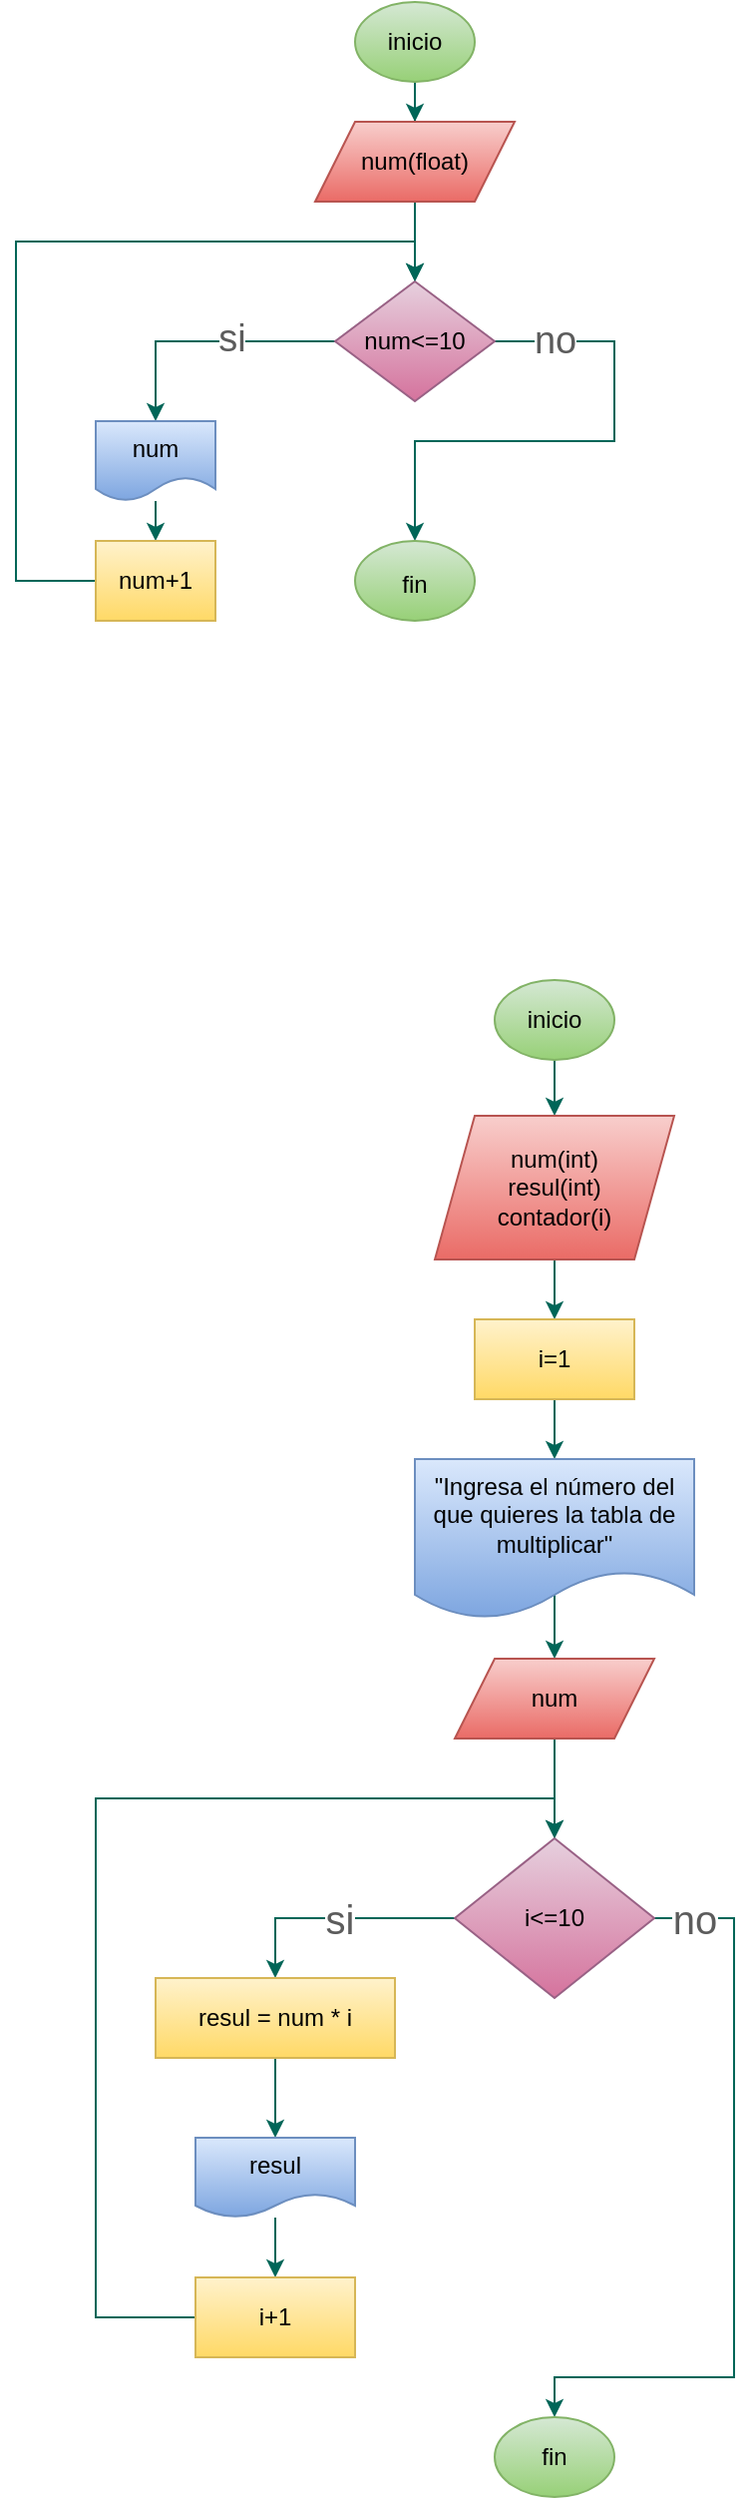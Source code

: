 <mxfile version="20.3.7" type="github">
  <diagram id="Q4db2-s4bvCndJDz3XSi" name="Página-1">
    <mxGraphModel dx="903" dy="717" grid="1" gridSize="10" guides="1" tooltips="1" connect="1" arrows="1" fold="1" page="1" pageScale="1" pageWidth="827" pageHeight="1169" math="0" shadow="0">
      <root>
        <mxCell id="0" />
        <mxCell id="1" parent="0" />
        <mxCell id="GViWUZa-_9Rp_wJjBwSQ-3" value="" style="edgeStyle=orthogonalEdgeStyle;rounded=0;orthogonalLoop=1;jettySize=auto;html=1;strokeColor=#006658;fontColor=#5C5C5C;fillColor=#21C0A5;" edge="1" parent="1" source="GViWUZa-_9Rp_wJjBwSQ-1" target="GViWUZa-_9Rp_wJjBwSQ-2">
          <mxGeometry relative="1" as="geometry" />
        </mxCell>
        <mxCell id="GViWUZa-_9Rp_wJjBwSQ-1" value="inicio" style="ellipse;whiteSpace=wrap;html=1;fillColor=#d5e8d4;strokeColor=#82b366;gradientColor=#97d077;" vertex="1" parent="1">
          <mxGeometry x="330" y="80" width="60" height="40" as="geometry" />
        </mxCell>
        <mxCell id="GViWUZa-_9Rp_wJjBwSQ-5" value="" style="edgeStyle=orthogonalEdgeStyle;rounded=0;orthogonalLoop=1;jettySize=auto;html=1;strokeColor=#006658;fontColor=#5C5C5C;fillColor=#21C0A5;" edge="1" parent="1" source="GViWUZa-_9Rp_wJjBwSQ-2" target="GViWUZa-_9Rp_wJjBwSQ-4">
          <mxGeometry relative="1" as="geometry" />
        </mxCell>
        <mxCell id="GViWUZa-_9Rp_wJjBwSQ-2" value="num(float)" style="shape=parallelogram;perimeter=parallelogramPerimeter;whiteSpace=wrap;html=1;fixedSize=1;fillColor=#f8cecc;strokeColor=#b85450;gradientColor=#ea6b66;" vertex="1" parent="1">
          <mxGeometry x="310" y="140" width="100" height="40" as="geometry" />
        </mxCell>
        <mxCell id="GViWUZa-_9Rp_wJjBwSQ-9" value="" style="edgeStyle=orthogonalEdgeStyle;rounded=0;orthogonalLoop=1;jettySize=auto;html=1;strokeColor=#006658;fontColor=#5C5C5C;fillColor=#21C0A5;" edge="1" parent="1" source="GViWUZa-_9Rp_wJjBwSQ-4" target="GViWUZa-_9Rp_wJjBwSQ-8">
          <mxGeometry relative="1" as="geometry" />
        </mxCell>
        <mxCell id="GViWUZa-_9Rp_wJjBwSQ-10" value="si" style="edgeLabel;html=1;align=center;verticalAlign=middle;resizable=0;points=[];fontColor=#5C5C5C;fontSize=19;" vertex="1" connectable="0" parent="GViWUZa-_9Rp_wJjBwSQ-9">
          <mxGeometry x="-0.2" y="-1" relative="1" as="geometry">
            <mxPoint as="offset" />
          </mxGeometry>
        </mxCell>
        <mxCell id="GViWUZa-_9Rp_wJjBwSQ-15" style="edgeStyle=orthogonalEdgeStyle;rounded=0;orthogonalLoop=1;jettySize=auto;html=1;strokeColor=#006658;fontSize=19;fontColor=#5C5C5C;fillColor=#21C0A5;entryX=0.5;entryY=0;entryDx=0;entryDy=0;" edge="1" parent="1" source="GViWUZa-_9Rp_wJjBwSQ-4" target="GViWUZa-_9Rp_wJjBwSQ-17">
          <mxGeometry relative="1" as="geometry">
            <mxPoint x="480" y="360" as="targetPoint" />
            <Array as="points">
              <mxPoint x="460" y="250" />
              <mxPoint x="460" y="300" />
              <mxPoint x="360" y="300" />
            </Array>
          </mxGeometry>
        </mxCell>
        <mxCell id="GViWUZa-_9Rp_wJjBwSQ-16" value="no" style="edgeLabel;html=1;align=center;verticalAlign=middle;resizable=0;points=[];fontSize=19;fontColor=#5C5C5C;" vertex="1" connectable="0" parent="GViWUZa-_9Rp_wJjBwSQ-15">
          <mxGeometry x="-0.824" y="-1" relative="1" as="geometry">
            <mxPoint x="7" y="-1" as="offset" />
          </mxGeometry>
        </mxCell>
        <mxCell id="GViWUZa-_9Rp_wJjBwSQ-4" value="num&amp;lt;=10" style="rhombus;whiteSpace=wrap;html=1;fillColor=#e6d0de;strokeColor=#996185;gradientColor=#d5739d;" vertex="1" parent="1">
          <mxGeometry x="320" y="220" width="80" height="60" as="geometry" />
        </mxCell>
        <mxCell id="GViWUZa-_9Rp_wJjBwSQ-12" value="" style="edgeStyle=orthogonalEdgeStyle;rounded=0;orthogonalLoop=1;jettySize=auto;html=1;strokeColor=#006658;fontSize=19;fontColor=#5C5C5C;fillColor=#21C0A5;" edge="1" parent="1" source="GViWUZa-_9Rp_wJjBwSQ-8" target="GViWUZa-_9Rp_wJjBwSQ-11">
          <mxGeometry relative="1" as="geometry">
            <Array as="points">
              <mxPoint x="230" y="330" />
              <mxPoint x="230" y="330" />
            </Array>
          </mxGeometry>
        </mxCell>
        <mxCell id="GViWUZa-_9Rp_wJjBwSQ-8" value="num" style="shape=document;whiteSpace=wrap;html=1;boundedLbl=1;fillColor=#dae8fc;strokeColor=#6c8ebf;gradientColor=#7ea6e0;" vertex="1" parent="1">
          <mxGeometry x="200" y="290" width="60" height="40" as="geometry" />
        </mxCell>
        <mxCell id="GViWUZa-_9Rp_wJjBwSQ-14" style="edgeStyle=orthogonalEdgeStyle;rounded=0;orthogonalLoop=1;jettySize=auto;html=1;strokeColor=#006658;fontSize=19;fontColor=#5C5C5C;fillColor=#21C0A5;entryX=0.5;entryY=0;entryDx=0;entryDy=0;" edge="1" parent="1" source="GViWUZa-_9Rp_wJjBwSQ-11" target="GViWUZa-_9Rp_wJjBwSQ-4">
          <mxGeometry relative="1" as="geometry">
            <mxPoint x="230" y="170" as="targetPoint" />
            <Array as="points">
              <mxPoint x="160" y="370" />
              <mxPoint x="160" y="200" />
              <mxPoint x="360" y="200" />
            </Array>
          </mxGeometry>
        </mxCell>
        <mxCell id="GViWUZa-_9Rp_wJjBwSQ-11" value="num+1" style="whiteSpace=wrap;html=1;fillColor=#fff2cc;strokeColor=#d6b656;gradientColor=#ffd966;" vertex="1" parent="1">
          <mxGeometry x="200" y="350" width="60" height="40" as="geometry" />
        </mxCell>
        <mxCell id="GViWUZa-_9Rp_wJjBwSQ-17" value="&lt;font style=&quot;font-size: 12px;&quot;&gt;fin&lt;/font&gt;" style="ellipse;whiteSpace=wrap;html=1;strokeColor=#82b366;fontSize=19;fillColor=#d5e8d4;gradientColor=#97d077;" vertex="1" parent="1">
          <mxGeometry x="330" y="350" width="60" height="40" as="geometry" />
        </mxCell>
        <mxCell id="GViWUZa-_9Rp_wJjBwSQ-20" value="" style="edgeStyle=orthogonalEdgeStyle;rounded=0;orthogonalLoop=1;jettySize=auto;html=1;strokeColor=#006658;fontSize=12;fontColor=#5C5C5C;fillColor=#21C0A5;" edge="1" parent="1" source="GViWUZa-_9Rp_wJjBwSQ-18" target="GViWUZa-_9Rp_wJjBwSQ-19">
          <mxGeometry relative="1" as="geometry" />
        </mxCell>
        <mxCell id="GViWUZa-_9Rp_wJjBwSQ-18" value="inicio" style="ellipse;whiteSpace=wrap;html=1;strokeColor=#82b366;fontSize=12;fillColor=#d5e8d4;gradientColor=#97d077;" vertex="1" parent="1">
          <mxGeometry x="400" y="570" width="60" height="40" as="geometry" />
        </mxCell>
        <mxCell id="GViWUZa-_9Rp_wJjBwSQ-24" value="" style="edgeStyle=orthogonalEdgeStyle;rounded=0;orthogonalLoop=1;jettySize=auto;html=1;strokeColor=#006658;fontSize=12;fontColor=#5C5C5C;fillColor=#21C0A5;" edge="1" parent="1" source="GViWUZa-_9Rp_wJjBwSQ-19" target="GViWUZa-_9Rp_wJjBwSQ-23">
          <mxGeometry relative="1" as="geometry" />
        </mxCell>
        <mxCell id="GViWUZa-_9Rp_wJjBwSQ-19" value="num(int)&lt;br&gt;resul(int)&lt;br&gt;contador(i)" style="shape=parallelogram;perimeter=parallelogramPerimeter;whiteSpace=wrap;html=1;fixedSize=1;fillColor=#f8cecc;strokeColor=#b85450;gradientColor=#ea6b66;" vertex="1" parent="1">
          <mxGeometry x="370" y="638" width="120" height="72" as="geometry" />
        </mxCell>
        <mxCell id="GViWUZa-_9Rp_wJjBwSQ-26" value="" style="edgeStyle=orthogonalEdgeStyle;rounded=0;orthogonalLoop=1;jettySize=auto;html=1;strokeColor=#006658;fontSize=12;fontColor=#5C5C5C;fillColor=#21C0A5;" edge="1" parent="1" source="GViWUZa-_9Rp_wJjBwSQ-23" target="GViWUZa-_9Rp_wJjBwSQ-25">
          <mxGeometry relative="1" as="geometry" />
        </mxCell>
        <mxCell id="GViWUZa-_9Rp_wJjBwSQ-23" value="i=1" style="whiteSpace=wrap;html=1;fillColor=#fff2cc;strokeColor=#d6b656;gradientColor=#ffd966;" vertex="1" parent="1">
          <mxGeometry x="390" y="740" width="80" height="40" as="geometry" />
        </mxCell>
        <mxCell id="GViWUZa-_9Rp_wJjBwSQ-30" value="" style="edgeStyle=orthogonalEdgeStyle;rounded=0;orthogonalLoop=1;jettySize=auto;html=1;strokeColor=#006658;fontSize=12;fontColor=#5C5C5C;fillColor=#21C0A5;exitX=0.51;exitY=0.829;exitDx=0;exitDy=0;exitPerimeter=0;" edge="1" parent="1" source="GViWUZa-_9Rp_wJjBwSQ-25" target="GViWUZa-_9Rp_wJjBwSQ-29">
          <mxGeometry relative="1" as="geometry">
            <Array as="points">
              <mxPoint x="430" y="876" />
            </Array>
          </mxGeometry>
        </mxCell>
        <mxCell id="GViWUZa-_9Rp_wJjBwSQ-25" value="&quot;Ingresa el número del que quieres la tabla de multiplicar&quot;" style="shape=document;whiteSpace=wrap;html=1;boundedLbl=1;fillColor=#dae8fc;strokeColor=#6c8ebf;gradientColor=#7ea6e0;" vertex="1" parent="1">
          <mxGeometry x="360" y="810" width="140" height="80" as="geometry" />
        </mxCell>
        <mxCell id="GViWUZa-_9Rp_wJjBwSQ-32" value="" style="edgeStyle=orthogonalEdgeStyle;rounded=0;orthogonalLoop=1;jettySize=auto;html=1;strokeColor=#006658;fontSize=12;fontColor=#5C5C5C;fillColor=#21C0A5;" edge="1" parent="1" source="GViWUZa-_9Rp_wJjBwSQ-29" target="GViWUZa-_9Rp_wJjBwSQ-31">
          <mxGeometry relative="1" as="geometry" />
        </mxCell>
        <mxCell id="GViWUZa-_9Rp_wJjBwSQ-29" value="num" style="shape=parallelogram;perimeter=parallelogramPerimeter;whiteSpace=wrap;html=1;fixedSize=1;fillColor=#f8cecc;strokeColor=#b85450;gradientColor=#ea6b66;" vertex="1" parent="1">
          <mxGeometry x="380" y="910" width="100" height="40" as="geometry" />
        </mxCell>
        <mxCell id="GViWUZa-_9Rp_wJjBwSQ-36" value="" style="edgeStyle=orthogonalEdgeStyle;rounded=0;orthogonalLoop=1;jettySize=auto;html=1;strokeColor=#006658;fontSize=12;fontColor=#5C5C5C;fillColor=#21C0A5;" edge="1" parent="1" source="GViWUZa-_9Rp_wJjBwSQ-31" target="GViWUZa-_9Rp_wJjBwSQ-35">
          <mxGeometry relative="1" as="geometry">
            <Array as="points">
              <mxPoint x="290" y="1040" />
            </Array>
          </mxGeometry>
        </mxCell>
        <mxCell id="GViWUZa-_9Rp_wJjBwSQ-44" value="si" style="edgeLabel;html=1;align=center;verticalAlign=middle;resizable=0;points=[];fontSize=20;fontColor=#5C5C5C;" vertex="1" connectable="0" parent="GViWUZa-_9Rp_wJjBwSQ-36">
          <mxGeometry x="-0.025" relative="1" as="geometry">
            <mxPoint as="offset" />
          </mxGeometry>
        </mxCell>
        <mxCell id="GViWUZa-_9Rp_wJjBwSQ-43" value="" style="edgeStyle=orthogonalEdgeStyle;rounded=0;orthogonalLoop=1;jettySize=auto;html=1;strokeColor=#006658;fontSize=12;fontColor=#5C5C5C;fillColor=#21C0A5;" edge="1" parent="1" source="GViWUZa-_9Rp_wJjBwSQ-31" target="GViWUZa-_9Rp_wJjBwSQ-42">
          <mxGeometry relative="1" as="geometry">
            <Array as="points">
              <mxPoint x="520" y="1040" />
              <mxPoint x="520" y="1270" />
              <mxPoint x="430" y="1270" />
            </Array>
          </mxGeometry>
        </mxCell>
        <mxCell id="GViWUZa-_9Rp_wJjBwSQ-45" value="no" style="edgeLabel;html=1;align=center;verticalAlign=middle;resizable=0;points=[];fontSize=20;fontColor=#5C5C5C;" vertex="1" connectable="0" parent="GViWUZa-_9Rp_wJjBwSQ-43">
          <mxGeometry x="-0.878" relative="1" as="geometry">
            <mxPoint x="-3" as="offset" />
          </mxGeometry>
        </mxCell>
        <mxCell id="GViWUZa-_9Rp_wJjBwSQ-31" value="i&amp;lt;=10" style="rhombus;whiteSpace=wrap;html=1;fillColor=#e6d0de;strokeColor=#996185;gradientColor=#d5739d;" vertex="1" parent="1">
          <mxGeometry x="380" y="1000" width="100" height="80" as="geometry" />
        </mxCell>
        <mxCell id="GViWUZa-_9Rp_wJjBwSQ-38" value="" style="edgeStyle=orthogonalEdgeStyle;rounded=0;orthogonalLoop=1;jettySize=auto;html=1;strokeColor=#006658;fontSize=12;fontColor=#5C5C5C;fillColor=#21C0A5;" edge="1" parent="1" source="GViWUZa-_9Rp_wJjBwSQ-35" target="GViWUZa-_9Rp_wJjBwSQ-37">
          <mxGeometry relative="1" as="geometry" />
        </mxCell>
        <mxCell id="GViWUZa-_9Rp_wJjBwSQ-35" value="resul = num * i" style="whiteSpace=wrap;html=1;fillColor=#fff2cc;strokeColor=#d6b656;gradientColor=#ffd966;" vertex="1" parent="1">
          <mxGeometry x="230" y="1070" width="120" height="40" as="geometry" />
        </mxCell>
        <mxCell id="GViWUZa-_9Rp_wJjBwSQ-40" value="" style="edgeStyle=orthogonalEdgeStyle;rounded=0;orthogonalLoop=1;jettySize=auto;html=1;strokeColor=#006658;fontSize=12;fontColor=#5C5C5C;fillColor=#21C0A5;" edge="1" parent="1" source="GViWUZa-_9Rp_wJjBwSQ-37" target="GViWUZa-_9Rp_wJjBwSQ-39">
          <mxGeometry relative="1" as="geometry" />
        </mxCell>
        <mxCell id="GViWUZa-_9Rp_wJjBwSQ-37" value="resul" style="shape=document;whiteSpace=wrap;html=1;boundedLbl=1;fillColor=#dae8fc;strokeColor=#6c8ebf;gradientColor=#7ea6e0;" vertex="1" parent="1">
          <mxGeometry x="250" y="1150" width="80" height="40" as="geometry" />
        </mxCell>
        <mxCell id="GViWUZa-_9Rp_wJjBwSQ-41" style="edgeStyle=orthogonalEdgeStyle;rounded=0;orthogonalLoop=1;jettySize=auto;html=1;strokeColor=#006658;fontSize=12;fontColor=#5C5C5C;fillColor=#21C0A5;entryX=0.5;entryY=0;entryDx=0;entryDy=0;" edge="1" parent="1" source="GViWUZa-_9Rp_wJjBwSQ-39" target="GViWUZa-_9Rp_wJjBwSQ-31">
          <mxGeometry relative="1" as="geometry">
            <mxPoint x="430" y="980" as="targetPoint" />
            <Array as="points">
              <mxPoint x="200" y="1240" />
              <mxPoint x="200" y="980" />
              <mxPoint x="430" y="980" />
            </Array>
          </mxGeometry>
        </mxCell>
        <mxCell id="GViWUZa-_9Rp_wJjBwSQ-39" value="i+1" style="whiteSpace=wrap;html=1;fillColor=#fff2cc;strokeColor=#d6b656;gradientColor=#ffd966;" vertex="1" parent="1">
          <mxGeometry x="250" y="1220" width="80" height="40" as="geometry" />
        </mxCell>
        <mxCell id="GViWUZa-_9Rp_wJjBwSQ-42" value="fin" style="ellipse;whiteSpace=wrap;html=1;fillColor=#d5e8d4;strokeColor=#82b366;gradientColor=#97d077;" vertex="1" parent="1">
          <mxGeometry x="400" y="1290" width="60" height="40" as="geometry" />
        </mxCell>
      </root>
    </mxGraphModel>
  </diagram>
</mxfile>
